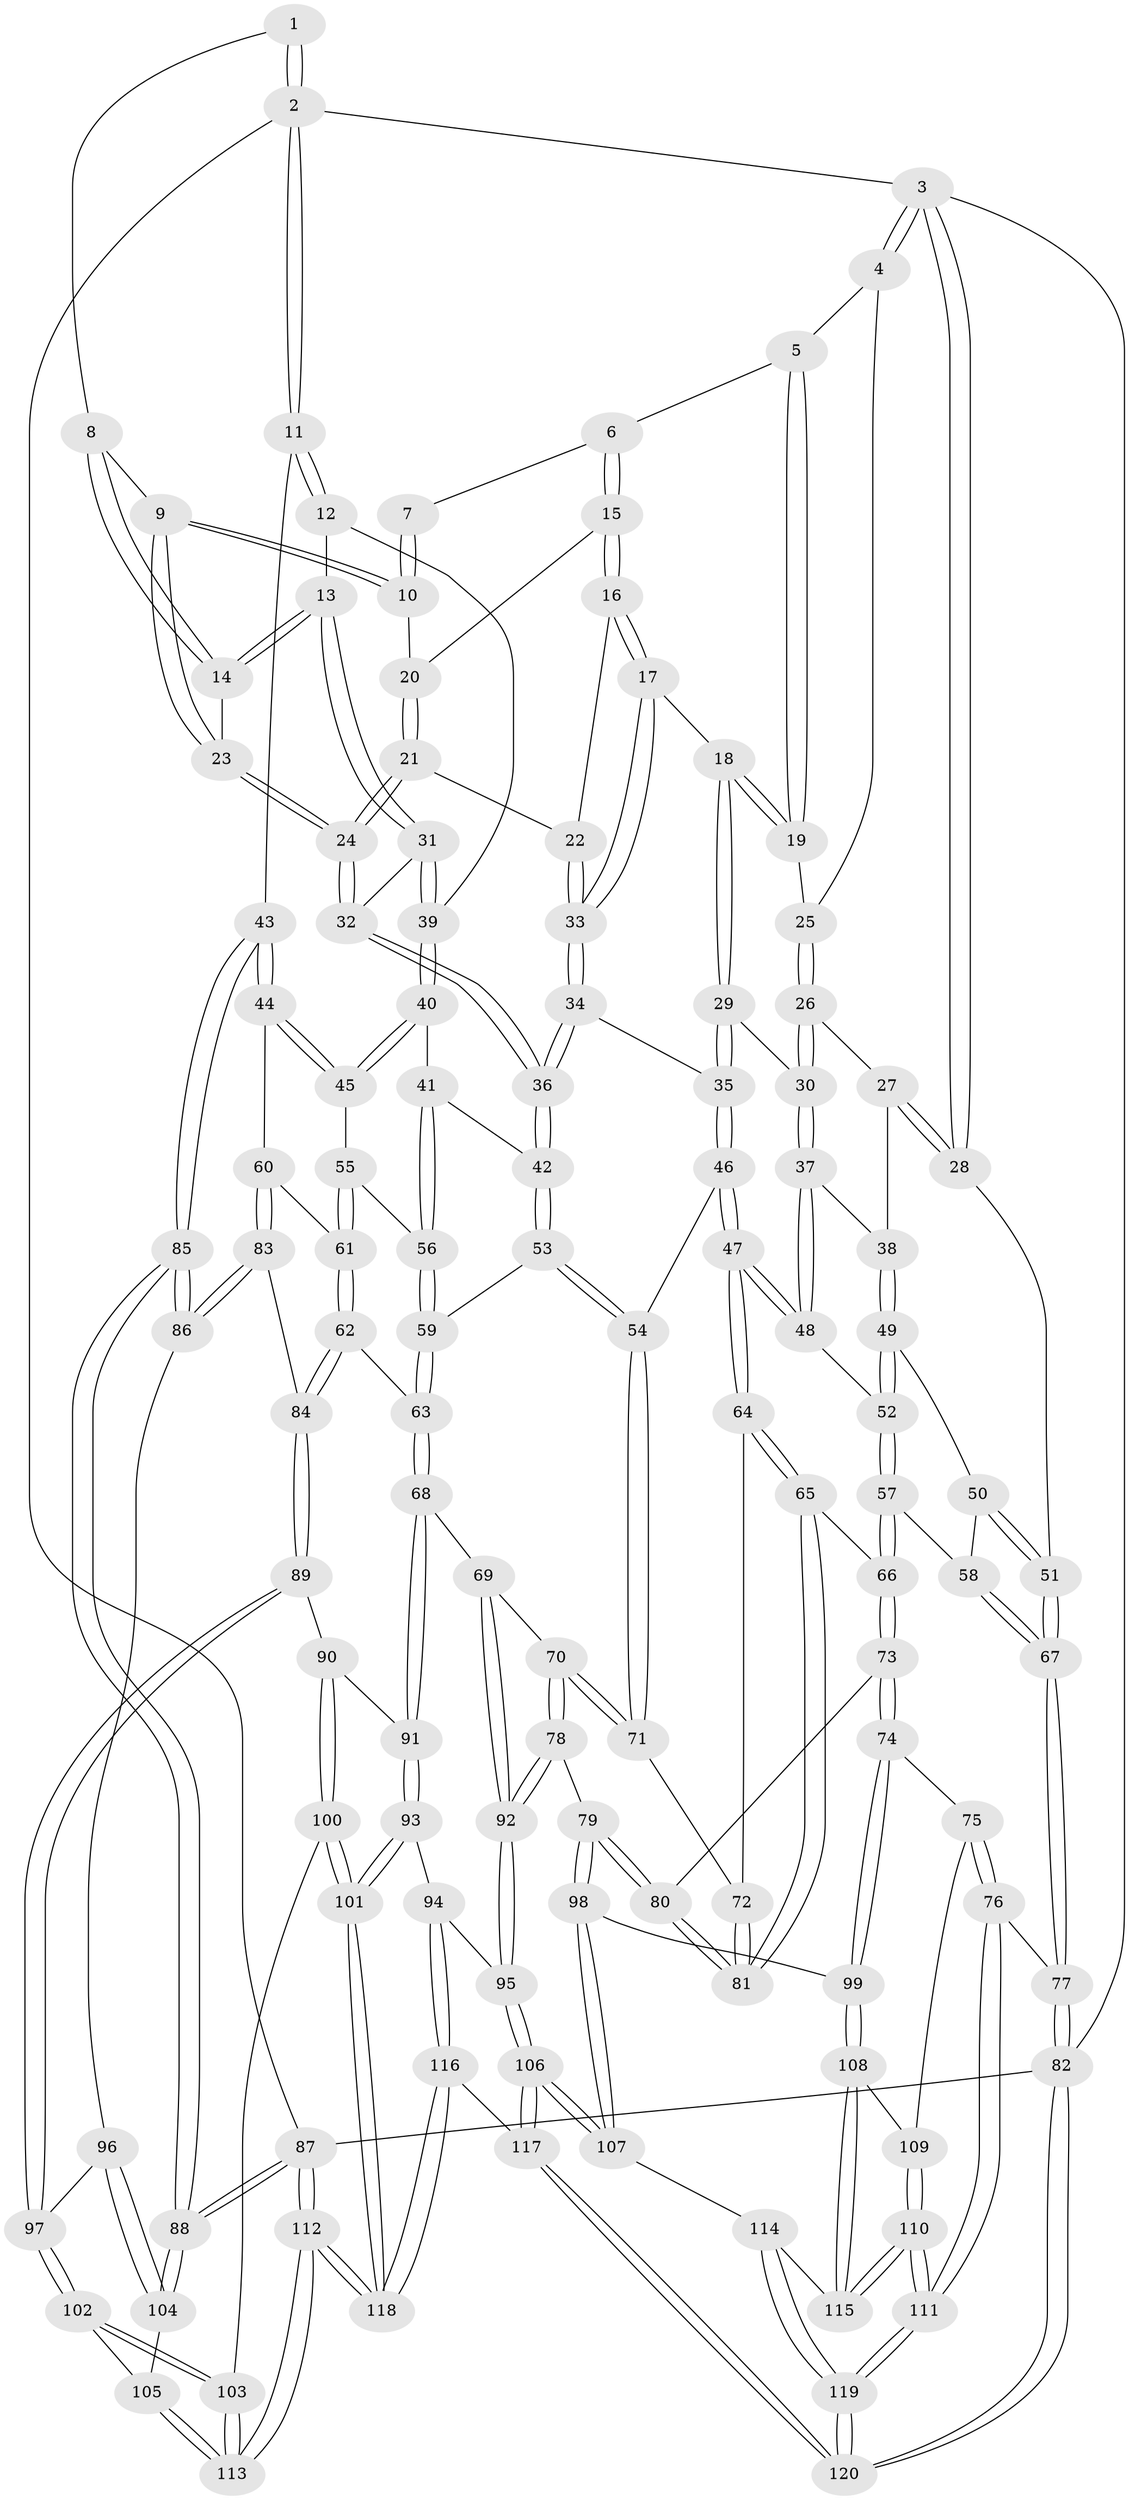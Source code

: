 // coarse degree distribution, {3: 0.3611111111111111, 2: 0.1111111111111111, 4: 0.1388888888888889, 5: 0.16666666666666666, 6: 0.1111111111111111, 7: 0.08333333333333333, 10: 0.027777777777777776}
// Generated by graph-tools (version 1.1) at 2025/06/03/04/25 22:06:58]
// undirected, 120 vertices, 297 edges
graph export_dot {
graph [start="1"]
  node [color=gray90,style=filled];
  1 [pos="+0.8049452563183618+0"];
  2 [pos="+1+0"];
  3 [pos="+0+0"];
  4 [pos="+0+0"];
  5 [pos="+0.4218063683211346+0"];
  6 [pos="+0.5031027352347659+0"];
  7 [pos="+0.7738661430049368+0"];
  8 [pos="+0.7995274929256309+0.03469853410662845"];
  9 [pos="+0.6955122877598082+0.144146859554766"];
  10 [pos="+0.688695395441096+0.12404626397994964"];
  11 [pos="+1+0.2510776446510663"];
  12 [pos="+0.8828759744171112+0.22126421344827127"];
  13 [pos="+0.8232718962724874+0.1647756784484771"];
  14 [pos="+0.8168230266375671+0.156165882571692"];
  15 [pos="+0.5285504587085924+0"];
  16 [pos="+0.48240291079081904+0.18728022949694353"];
  17 [pos="+0.41230322427630534+0.193743082733224"];
  18 [pos="+0.3379572764318105+0.1752880601387231"];
  19 [pos="+0.32158898243275125+0.07854239669495412"];
  20 [pos="+0.554739860661474+0.01888263610718028"];
  21 [pos="+0.6081043189411719+0.21893263629602866"];
  22 [pos="+0.5016861452181727+0.20016217755617202"];
  23 [pos="+0.6954612640795514+0.1634316378208575"];
  24 [pos="+0.6291282522415993+0.24224217852607838"];
  25 [pos="+0.1343890421484335+0.1140477722964889"];
  26 [pos="+0.1119471686725494+0.17344453163044632"];
  27 [pos="+0.040445962175423796+0.22274788326295833"];
  28 [pos="+0+0.32908517885524935"];
  29 [pos="+0.2966554955562488+0.2878046760564953"];
  30 [pos="+0.26189876017964087+0.29895841311805477"];
  31 [pos="+0.6545965947037229+0.28132105809709357"];
  32 [pos="+0.6363263935715229+0.2770177201567922"];
  33 [pos="+0.4713237207238946+0.2862945290381405"];
  34 [pos="+0.47935990579582644+0.3416520998822414"];
  35 [pos="+0.3687978304827861+0.35018072541203665"];
  36 [pos="+0.5656993588368662+0.37282035798018043"];
  37 [pos="+0.2539647775070261+0.3069172808121471"];
  38 [pos="+0.20167734331366224+0.34118629215795776"];
  39 [pos="+0.763420654923031+0.3210122145987859"];
  40 [pos="+0.7891350866142456+0.39516295591153144"];
  41 [pos="+0.7006677964823492+0.448878420542885"];
  42 [pos="+0.5736507975274618+0.432873218178386"];
  43 [pos="+1+0.37472366200008367"];
  44 [pos="+0.9489321923267211+0.45938963041054426"];
  45 [pos="+0.8357463436868027+0.43285645748699714"];
  46 [pos="+0.3628213105583573+0.4886279292034623"];
  47 [pos="+0.34762284153938433+0.5079600293234199"];
  48 [pos="+0.27215358422683905+0.4963025250527705"];
  49 [pos="+0.1942376114681578+0.34861276864485535"];
  50 [pos="+0.07160104719638093+0.39953752246082486"];
  51 [pos="+0+0.34133269453703924"];
  52 [pos="+0.2172654656553811+0.5060787577129758"];
  53 [pos="+0.5606766025276126+0.47630623641845"];
  54 [pos="+0.5563683831519014+0.48258369964723674"];
  55 [pos="+0.7666170505656865+0.519397861977418"];
  56 [pos="+0.7323049959662636+0.5208250943789188"];
  57 [pos="+0.1876040175350143+0.5266942899993388"];
  58 [pos="+0.14985185351074076+0.5135199035159888"];
  59 [pos="+0.6999233915702938+0.5543256876833413"];
  60 [pos="+0.8703910830148786+0.5972088088348038"];
  61 [pos="+0.8030715730923528+0.5767325774558089"];
  62 [pos="+0.7125314485754244+0.6253300385589754"];
  63 [pos="+0.7030905084050659+0.6226503424998068"];
  64 [pos="+0.35721501058497723+0.5673867290706287"];
  65 [pos="+0.3575998300379958+0.6024856092328779"];
  66 [pos="+0.19297302386535733+0.5793231961591494"];
  67 [pos="+0+0.7031690537294505"];
  68 [pos="+0.645924419086872+0.6529845144033077"];
  69 [pos="+0.6262914858517259+0.6518474456690484"];
  70 [pos="+0.5504196398070376+0.5433232421262112"];
  71 [pos="+0.5497520217757185+0.5328882749869985"];
  72 [pos="+0.48518312244532696+0.5527299275314588"];
  73 [pos="+0.17977352273117278+0.6804393928156226"];
  74 [pos="+0.13485125072991863+0.7193082953644029"];
  75 [pos="+0.03478562329197441+0.7452816575724021"];
  76 [pos="+0+0.7407991744426318"];
  77 [pos="+0+0.7133244449822802"];
  78 [pos="+0.42183814311861145+0.7213464381795417"];
  79 [pos="+0.40439148437192035+0.7186016236643058"];
  80 [pos="+0.36948100718541343+0.6789537389171991"];
  81 [pos="+0.3648786779165612+0.6405482666048724"];
  82 [pos="+0+1"];
  83 [pos="+0.8730163424935976+0.627315267907167"];
  84 [pos="+0.7890132393487339+0.6980510395504694"];
  85 [pos="+1+0.7364741441728421"];
  86 [pos="+0.9802739543453183+0.7280842157623839"];
  87 [pos="+1+1"];
  88 [pos="+1+0.8109591129927843"];
  89 [pos="+0.7878329338058405+0.7077269270089108"];
  90 [pos="+0.7600722018541853+0.745679233949679"];
  91 [pos="+0.6737539306662556+0.709386601116971"];
  92 [pos="+0.5112325011915944+0.7742217062149546"];
  93 [pos="+0.641943136173731+0.8502558966878672"];
  94 [pos="+0.615648690955485+0.849157854346724"];
  95 [pos="+0.5317782242048127+0.8102891946164804"];
  96 [pos="+0.9140126767034521+0.7744694579479229"];
  97 [pos="+0.889032084571866+0.7783503742040212"];
  98 [pos="+0.31886021979803125+0.8343527636244036"];
  99 [pos="+0.27433028751587574+0.8415337365961529"];
  100 [pos="+0.7354019494442867+0.8656930731771547"];
  101 [pos="+0.7121684374664686+0.8713452459568651"];
  102 [pos="+0.7778963975316837+0.8706933788666101"];
  103 [pos="+0.7665971001055772+0.8753173422960676"];
  104 [pos="+0.9173951218849699+0.8771819746371674"];
  105 [pos="+0.914513144994398+0.8820430203859112"];
  106 [pos="+0.43245803601275035+0.9803530773359164"];
  107 [pos="+0.37364971053821744+0.9370026515596278"];
  108 [pos="+0.23371393297854623+0.8910153520907631"];
  109 [pos="+0.07506361484361221+0.7995233766079305"];
  110 [pos="+0.1729239346826323+0.9866233529576895"];
  111 [pos="+0.14844492286165292+1"];
  112 [pos="+1+1"];
  113 [pos="+0.974123541657046+1"];
  114 [pos="+0.3241946270600917+0.9547766685796223"];
  115 [pos="+0.21888933449512044+0.9246139292597146"];
  116 [pos="+0.508612299751676+1"];
  117 [pos="+0.4921289125356282+1"];
  118 [pos="+0.6360144529971149+1"];
  119 [pos="+0.14661638675097197+1"];
  120 [pos="+0.07519038307786001+1"];
  1 -- 2;
  1 -- 2;
  1 -- 8;
  2 -- 3;
  2 -- 11;
  2 -- 11;
  2 -- 87;
  3 -- 4;
  3 -- 4;
  3 -- 28;
  3 -- 28;
  3 -- 82;
  4 -- 5;
  4 -- 25;
  5 -- 6;
  5 -- 19;
  5 -- 19;
  6 -- 7;
  6 -- 15;
  6 -- 15;
  7 -- 10;
  7 -- 10;
  8 -- 9;
  8 -- 14;
  8 -- 14;
  9 -- 10;
  9 -- 10;
  9 -- 23;
  9 -- 23;
  10 -- 20;
  11 -- 12;
  11 -- 12;
  11 -- 43;
  12 -- 13;
  12 -- 39;
  13 -- 14;
  13 -- 14;
  13 -- 31;
  13 -- 31;
  14 -- 23;
  15 -- 16;
  15 -- 16;
  15 -- 20;
  16 -- 17;
  16 -- 17;
  16 -- 22;
  17 -- 18;
  17 -- 33;
  17 -- 33;
  18 -- 19;
  18 -- 19;
  18 -- 29;
  18 -- 29;
  19 -- 25;
  20 -- 21;
  20 -- 21;
  21 -- 22;
  21 -- 24;
  21 -- 24;
  22 -- 33;
  22 -- 33;
  23 -- 24;
  23 -- 24;
  24 -- 32;
  24 -- 32;
  25 -- 26;
  25 -- 26;
  26 -- 27;
  26 -- 30;
  26 -- 30;
  27 -- 28;
  27 -- 28;
  27 -- 38;
  28 -- 51;
  29 -- 30;
  29 -- 35;
  29 -- 35;
  30 -- 37;
  30 -- 37;
  31 -- 32;
  31 -- 39;
  31 -- 39;
  32 -- 36;
  32 -- 36;
  33 -- 34;
  33 -- 34;
  34 -- 35;
  34 -- 36;
  34 -- 36;
  35 -- 46;
  35 -- 46;
  36 -- 42;
  36 -- 42;
  37 -- 38;
  37 -- 48;
  37 -- 48;
  38 -- 49;
  38 -- 49;
  39 -- 40;
  39 -- 40;
  40 -- 41;
  40 -- 45;
  40 -- 45;
  41 -- 42;
  41 -- 56;
  41 -- 56;
  42 -- 53;
  42 -- 53;
  43 -- 44;
  43 -- 44;
  43 -- 85;
  43 -- 85;
  44 -- 45;
  44 -- 45;
  44 -- 60;
  45 -- 55;
  46 -- 47;
  46 -- 47;
  46 -- 54;
  47 -- 48;
  47 -- 48;
  47 -- 64;
  47 -- 64;
  48 -- 52;
  49 -- 50;
  49 -- 52;
  49 -- 52;
  50 -- 51;
  50 -- 51;
  50 -- 58;
  51 -- 67;
  51 -- 67;
  52 -- 57;
  52 -- 57;
  53 -- 54;
  53 -- 54;
  53 -- 59;
  54 -- 71;
  54 -- 71;
  55 -- 56;
  55 -- 61;
  55 -- 61;
  56 -- 59;
  56 -- 59;
  57 -- 58;
  57 -- 66;
  57 -- 66;
  58 -- 67;
  58 -- 67;
  59 -- 63;
  59 -- 63;
  60 -- 61;
  60 -- 83;
  60 -- 83;
  61 -- 62;
  61 -- 62;
  62 -- 63;
  62 -- 84;
  62 -- 84;
  63 -- 68;
  63 -- 68;
  64 -- 65;
  64 -- 65;
  64 -- 72;
  65 -- 66;
  65 -- 81;
  65 -- 81;
  66 -- 73;
  66 -- 73;
  67 -- 77;
  67 -- 77;
  68 -- 69;
  68 -- 91;
  68 -- 91;
  69 -- 70;
  69 -- 92;
  69 -- 92;
  70 -- 71;
  70 -- 71;
  70 -- 78;
  70 -- 78;
  71 -- 72;
  72 -- 81;
  72 -- 81;
  73 -- 74;
  73 -- 74;
  73 -- 80;
  74 -- 75;
  74 -- 99;
  74 -- 99;
  75 -- 76;
  75 -- 76;
  75 -- 109;
  76 -- 77;
  76 -- 111;
  76 -- 111;
  77 -- 82;
  77 -- 82;
  78 -- 79;
  78 -- 92;
  78 -- 92;
  79 -- 80;
  79 -- 80;
  79 -- 98;
  79 -- 98;
  80 -- 81;
  80 -- 81;
  82 -- 120;
  82 -- 120;
  82 -- 87;
  83 -- 84;
  83 -- 86;
  83 -- 86;
  84 -- 89;
  84 -- 89;
  85 -- 86;
  85 -- 86;
  85 -- 88;
  85 -- 88;
  86 -- 96;
  87 -- 88;
  87 -- 88;
  87 -- 112;
  87 -- 112;
  88 -- 104;
  88 -- 104;
  89 -- 90;
  89 -- 97;
  89 -- 97;
  90 -- 91;
  90 -- 100;
  90 -- 100;
  91 -- 93;
  91 -- 93;
  92 -- 95;
  92 -- 95;
  93 -- 94;
  93 -- 101;
  93 -- 101;
  94 -- 95;
  94 -- 116;
  94 -- 116;
  95 -- 106;
  95 -- 106;
  96 -- 97;
  96 -- 104;
  96 -- 104;
  97 -- 102;
  97 -- 102;
  98 -- 99;
  98 -- 107;
  98 -- 107;
  99 -- 108;
  99 -- 108;
  100 -- 101;
  100 -- 101;
  100 -- 103;
  101 -- 118;
  101 -- 118;
  102 -- 103;
  102 -- 103;
  102 -- 105;
  103 -- 113;
  103 -- 113;
  104 -- 105;
  105 -- 113;
  105 -- 113;
  106 -- 107;
  106 -- 107;
  106 -- 117;
  106 -- 117;
  107 -- 114;
  108 -- 109;
  108 -- 115;
  108 -- 115;
  109 -- 110;
  109 -- 110;
  110 -- 111;
  110 -- 111;
  110 -- 115;
  110 -- 115;
  111 -- 119;
  111 -- 119;
  112 -- 113;
  112 -- 113;
  112 -- 118;
  112 -- 118;
  114 -- 115;
  114 -- 119;
  114 -- 119;
  116 -- 117;
  116 -- 118;
  116 -- 118;
  117 -- 120;
  117 -- 120;
  119 -- 120;
  119 -- 120;
}
